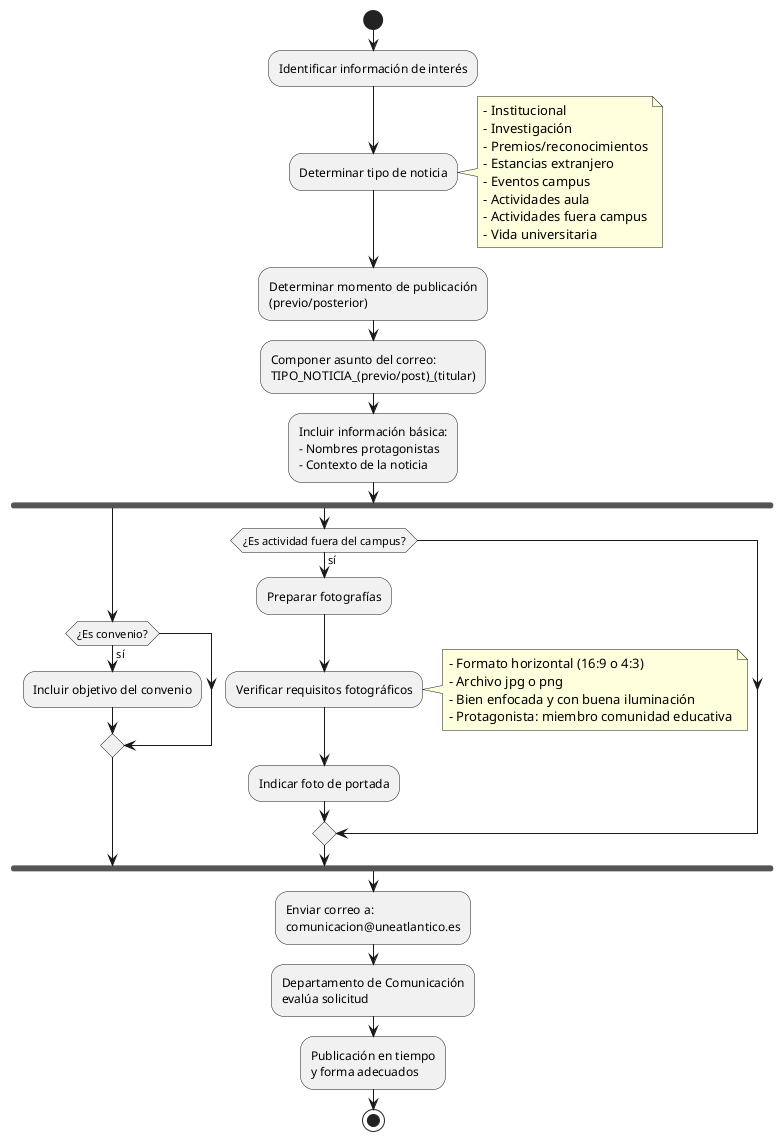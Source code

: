 @startuml
start

:Identificar información de interés;

:Determinar tipo de noticia;
note right
  - Institucional
  - Investigación
  - Premios/reconocimientos
  - Estancias extranjero
  - Eventos campus
  - Actividades aula
  - Actividades fuera campus
  - Vida universitaria
end note

:Determinar momento de publicación\n(previo/posterior);

:Componer asunto del correo:\nTIPO_NOTICIA_(previo/post)_(titular);

:Incluir información básica:\n- Nombres protagonistas\n- Contexto de la noticia;

fork
  if (¿Es convenio?) then (sí)
    :Incluir objetivo del convenio;
  endif
fork again
  if (¿Es actividad fuera del campus?) then (sí)
    :Preparar fotografías;
    
    :Verificar requisitos fotográficos;
    note right
      - Formato horizontal (16:9 o 4:3)
      - Archivo jpg o png
      - Bien enfocada y con buena iluminación
      - Protagonista: miembro comunidad educativa
    end note
    
    :Indicar foto de portada;
  endif
end fork

:Enviar correo a:\ncomunicacion@uneatlantico.es;

:Departamento de Comunicación\nevalúa solicitud;

:Publicación en tiempo\ny forma adecuados;

stop

@enduml